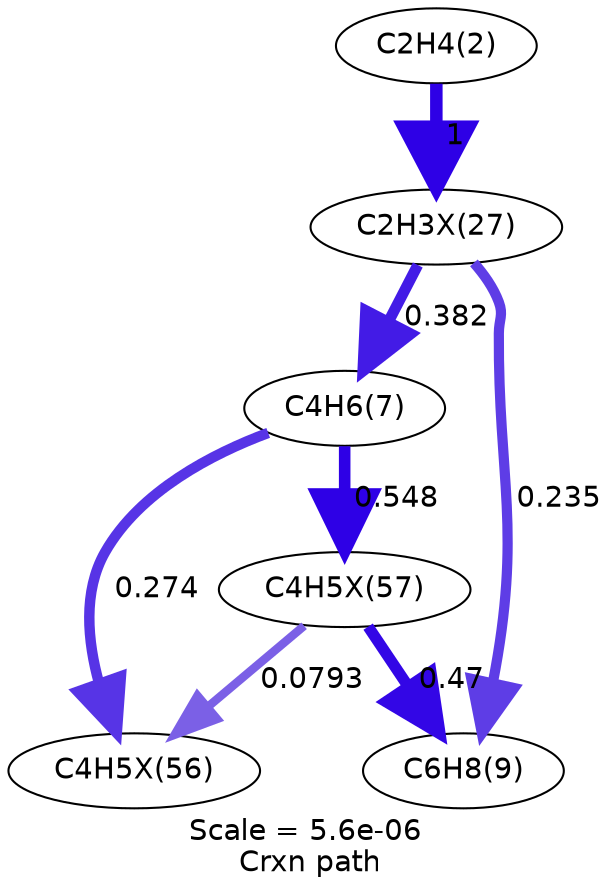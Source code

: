 digraph reaction_paths {
center=1;
s5 -> s63[fontname="Helvetica", style="setlinewidth(6)", arrowsize=3, color="0.7, 1.5, 0.9"
, label=" 1"];
s63 -> s8[fontname="Helvetica", style="setlinewidth(5.27)", arrowsize=2.64, color="0.7, 0.882, 0.9"
, label=" 0.382"];
s63 -> s9[fontname="Helvetica", style="setlinewidth(4.91)", arrowsize=2.45, color="0.7, 0.735, 0.9"
, label=" 0.235"];
s8 -> s76[fontname="Helvetica", style="setlinewidth(5.55)", arrowsize=2.77, color="0.7, 1.05, 0.9"
, label=" 0.548"];
s8 -> s75[fontname="Helvetica", style="setlinewidth(5.02)", arrowsize=2.51, color="0.7, 0.774, 0.9"
, label=" 0.274"];
s76 -> s9[fontname="Helvetica", style="setlinewidth(5.43)", arrowsize=2.72, color="0.7, 0.97, 0.9"
, label=" 0.47"];
s76 -> s75[fontname="Helvetica", style="setlinewidth(4.09)", arrowsize=2.04, color="0.7, 0.579, 0.9"
, label=" 0.0793"];
s5 [ fontname="Helvetica", label="C2H4(2)"];
s8 [ fontname="Helvetica", label="C4H6(7)"];
s9 [ fontname="Helvetica", label="C6H8(9)"];
s63 [ fontname="Helvetica", label="C2H3X(27)"];
s75 [ fontname="Helvetica", label="C4H5X(56)"];
s76 [ fontname="Helvetica", label="C4H5X(57)"];
 label = "Scale = 5.6e-06\l Crxn path";
 fontname = "Helvetica";
}
